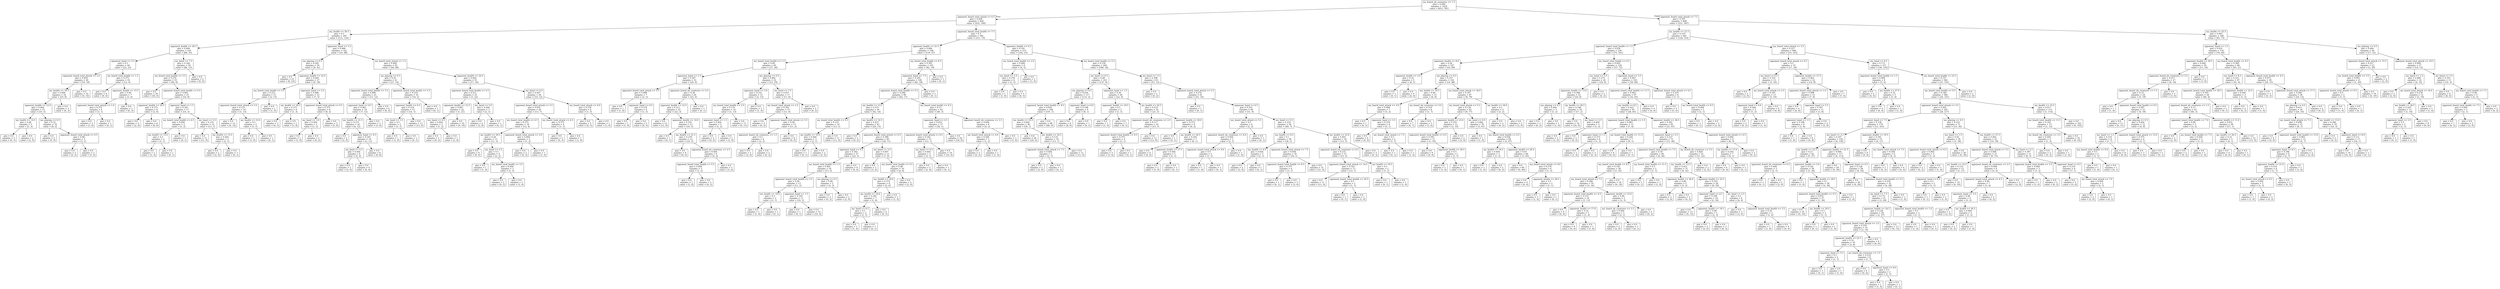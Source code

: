 digraph Tree {
node [shape=box] ;
0 [label="my_board_nb_creatures <= 1.5\ngini = 0.496\nsamples = 1434\nvalue = [653, 781]"] ;
1 [label="opponent_board_total_attack <= 4.5\ngini = 0.428\nsamples = 626\nvalue = [432, 194]"] ;
0 -> 1 [labeldistance=2.5, labelangle=45, headlabel="True"] ;
2 [label="my_health <= 20.5\ngini = 0.5\nsamples = 245\nvalue = [121, 124]"] ;
1 -> 2 ;
3 [label="opponent_health <= 20.5\ngini = 0.449\nsamples = 103\nvalue = [68, 35]"] ;
2 -> 3 ;
4 [label="opponent_hand <= 3.5\ngini = 0.5\nsamples = 44\nvalue = [22, 22]"] ;
3 -> 4 ;
5 [label="opponent_board_total_attack <= 2.5\ngini = 0.459\nsamples = 28\nvalue = [10, 18]"] ;
4 -> 5 ;
6 [label="my_health <= 16.5\ngini = 0.494\nsamples = 18\nvalue = [10, 8]"] ;
5 -> 6 ;
7 [label="opponent_health <= 12.0\ngini = 0.444\nsamples = 15\nvalue = [10, 5]"] ;
6 -> 7 ;
8 [label="my_health <= 14.5\ngini = 0.48\nsamples = 5\nvalue = [2, 3]"] ;
7 -> 8 ;
9 [label="gini = 0.0\nsamples = 3\nvalue = [0, 3]"] ;
8 -> 9 ;
10 [label="gini = 0.0\nsamples = 2\nvalue = [2, 0]"] ;
8 -> 10 ;
11 [label="me_playing <= 0.5\ngini = 0.32\nsamples = 10\nvalue = [8, 2]"] ;
7 -> 11 ;
12 [label="gini = 0.0\nsamples = 5\nvalue = [5, 0]"] ;
11 -> 12 ;
13 [label="opponent_board_total_attack <= 0.5\ngini = 0.48\nsamples = 5\nvalue = [3, 2]"] ;
11 -> 13 ;
14 [label="gini = 0.0\nsamples = 2\nvalue = [0, 2]"] ;
13 -> 14 ;
15 [label="gini = 0.0\nsamples = 3\nvalue = [3, 0]"] ;
13 -> 15 ;
16 [label="gini = 0.0\nsamples = 3\nvalue = [0, 3]"] ;
6 -> 16 ;
17 [label="gini = 0.0\nsamples = 10\nvalue = [0, 10]"] ;
5 -> 17 ;
18 [label="my_board_total_health <= 1.5\ngini = 0.375\nsamples = 16\nvalue = [12, 4]"] ;
4 -> 18 ;
19 [label="gini = 0.0\nsamples = 9\nvalue = [9, 0]"] ;
18 -> 19 ;
20 [label="opponent_health <= 15.5\ngini = 0.49\nsamples = 7\nvalue = [3, 4]"] ;
18 -> 20 ;
21 [label="opponent_board_total_attack <= 1.0\ngini = 0.375\nsamples = 4\nvalue = [3, 1]"] ;
20 -> 21 ;
22 [label="gini = 0.0\nsamples = 3\nvalue = [3, 0]"] ;
21 -> 22 ;
23 [label="gini = 0.0\nsamples = 1\nvalue = [0, 1]"] ;
21 -> 23 ;
24 [label="gini = 0.0\nsamples = 3\nvalue = [0, 3]"] ;
20 -> 24 ;
25 [label="my_hand <= 7.5\ngini = 0.344\nsamples = 59\nvalue = [46, 13]"] ;
3 -> 25 ;
26 [label="my_board_total_health <= 3.5\ngini = 0.274\nsamples = 55\nvalue = [46, 9]"] ;
25 -> 26 ;
27 [label="gini = 0.0\nsamples = 30\nvalue = [30, 0]"] ;
26 -> 27 ;
28 [label="opponent_board_total_health <= 0.5\ngini = 0.461\nsamples = 25\nvalue = [16, 9]"] ;
26 -> 28 ;
29 [label="opponent_health <= 24.5\ngini = 0.375\nsamples = 8\nvalue = [2, 6]"] ;
28 -> 29 ;
30 [label="gini = 0.0\nsamples = 2\nvalue = [2, 0]"] ;
29 -> 30 ;
31 [label="gini = 0.0\nsamples = 6\nvalue = [0, 6]"] ;
29 -> 31 ;
32 [label="opponent_hand <= 1.5\ngini = 0.291\nsamples = 17\nvalue = [14, 3]"] ;
28 -> 32 ;
33 [label="my_board_total_health <= 4.5\ngini = 0.444\nsamples = 3\nvalue = [1, 2]"] ;
32 -> 33 ;
34 [label="my_health <= 15.0\ngini = 0.5\nsamples = 2\nvalue = [1, 1]"] ;
33 -> 34 ;
35 [label="gini = 0.0\nsamples = 1\nvalue = [1, 0]"] ;
34 -> 35 ;
36 [label="gini = 0.0\nsamples = 1\nvalue = [0, 1]"] ;
34 -> 36 ;
37 [label="gini = 0.0\nsamples = 1\nvalue = [0, 1]"] ;
33 -> 37 ;
38 [label="my_hand <= 5.5\ngini = 0.133\nsamples = 14\nvalue = [13, 1]"] ;
32 -> 38 ;
39 [label="gini = 0.0\nsamples = 11\nvalue = [11, 0]"] ;
38 -> 39 ;
40 [label="my_health <= 13.5\ngini = 0.444\nsamples = 3\nvalue = [2, 1]"] ;
38 -> 40 ;
41 [label="gini = 0.0\nsamples = 2\nvalue = [2, 0]"] ;
40 -> 41 ;
42 [label="gini = 0.0\nsamples = 1\nvalue = [0, 1]"] ;
40 -> 42 ;
43 [label="gini = 0.0\nsamples = 4\nvalue = [0, 4]"] ;
25 -> 43 ;
44 [label="opponent_hand <= 3.5\ngini = 0.468\nsamples = 142\nvalue = [53, 89]"] ;
2 -> 44 ;
45 [label="me_playing <= 0.5\ngini = 0.295\nsamples = 50\nvalue = [9, 41]"] ;
44 -> 45 ;
46 [label="gini = 0.0\nsamples = 23\nvalue = [0, 23]"] ;
45 -> 46 ;
47 [label="opponent_health <= 22.0\ngini = 0.444\nsamples = 27\nvalue = [9, 18]"] ;
45 -> 47 ;
48 [label="my_board_total_health <= 5.5\ngini = 0.231\nsamples = 15\nvalue = [2, 13]"] ;
47 -> 48 ;
49 [label="opponent_board_total_attack <= 3.5\ngini = 0.133\nsamples = 14\nvalue = [1, 13]"] ;
48 -> 49 ;
50 [label="gini = 0.0\nsamples = 12\nvalue = [0, 12]"] ;
49 -> 50 ;
51 [label="my_health <= 23.0\ngini = 0.5\nsamples = 2\nvalue = [1, 1]"] ;
49 -> 51 ;
52 [label="gini = 0.0\nsamples = 1\nvalue = [1, 0]"] ;
51 -> 52 ;
53 [label="gini = 0.0\nsamples = 1\nvalue = [0, 1]"] ;
51 -> 53 ;
54 [label="gini = 0.0\nsamples = 1\nvalue = [1, 0]"] ;
48 -> 54 ;
55 [label="opponent_hand <= 2.5\ngini = 0.486\nsamples = 12\nvalue = [7, 5]"] ;
47 -> 55 ;
56 [label="my_health <= 26.5\ngini = 0.375\nsamples = 4\nvalue = [1, 3]"] ;
55 -> 56 ;
57 [label="gini = 0.0\nsamples = 3\nvalue = [0, 3]"] ;
56 -> 57 ;
58 [label="gini = 0.0\nsamples = 1\nvalue = [1, 0]"] ;
56 -> 58 ;
59 [label="opponent_board_total_attack <= 0.5\ngini = 0.375\nsamples = 8\nvalue = [6, 2]"] ;
55 -> 59 ;
60 [label="my_hand <= 3.0\ngini = 0.444\nsamples = 3\nvalue = [1, 2]"] ;
59 -> 60 ;
61 [label="gini = 0.0\nsamples = 1\nvalue = [1, 0]"] ;
60 -> 61 ;
62 [label="gini = 0.0\nsamples = 2\nvalue = [0, 2]"] ;
60 -> 62 ;
63 [label="gini = 0.0\nsamples = 5\nvalue = [5, 0]"] ;
59 -> 63 ;
64 [label="my_board_total_attack <= 1.5\ngini = 0.499\nsamples = 92\nvalue = [44, 48]"] ;
44 -> 64 ;
65 [label="me_playing <= 0.5\ngini = 0.45\nsamples = 41\nvalue = [27, 14]"] ;
64 -> 65 ;
66 [label="opponent_board_total_health <= 3.5\ngini = 0.499\nsamples = 25\nvalue = [13, 12]"] ;
65 -> 66 ;
67 [label="opponent_hand <= 6.5\ngini = 0.465\nsamples = 19\nvalue = [7, 12]"] ;
66 -> 67 ;
68 [label="my_health <= 21.5\ngini = 0.375\nsamples = 16\nvalue = [4, 12]"] ;
67 -> 68 ;
69 [label="gini = 0.0\nsamples = 2\nvalue = [2, 0]"] ;
68 -> 69 ;
70 [label="opponent_hand <= 4.5\ngini = 0.245\nsamples = 14\nvalue = [2, 12]"] ;
68 -> 70 ;
71 [label="my_hand <= 5.5\ngini = 0.444\nsamples = 6\nvalue = [2, 4]"] ;
70 -> 71 ;
72 [label="gini = 0.0\nsamples = 2\nvalue = [2, 0]"] ;
71 -> 72 ;
73 [label="gini = 0.0\nsamples = 4\nvalue = [0, 4]"] ;
71 -> 73 ;
74 [label="gini = 0.0\nsamples = 8\nvalue = [0, 8]"] ;
70 -> 74 ;
75 [label="gini = 0.0\nsamples = 3\nvalue = [3, 0]"] ;
67 -> 75 ;
76 [label="gini = 0.0\nsamples = 6\nvalue = [6, 0]"] ;
66 -> 76 ;
77 [label="opponent_board_total_health <= 5.5\ngini = 0.219\nsamples = 16\nvalue = [14, 2]"] ;
65 -> 77 ;
78 [label="opponent_health <= 6.5\ngini = 0.124\nsamples = 15\nvalue = [14, 1]"] ;
77 -> 78 ;
79 [label="my_hand <= 3.5\ngini = 0.5\nsamples = 2\nvalue = [1, 1]"] ;
78 -> 79 ;
80 [label="gini = 0.0\nsamples = 1\nvalue = [1, 0]"] ;
79 -> 80 ;
81 [label="gini = 0.0\nsamples = 1\nvalue = [0, 1]"] ;
79 -> 81 ;
82 [label="gini = 0.0\nsamples = 13\nvalue = [13, 0]"] ;
78 -> 82 ;
83 [label="gini = 0.0\nsamples = 1\nvalue = [0, 1]"] ;
77 -> 83 ;
84 [label="opponent_health <= 24.5\ngini = 0.444\nsamples = 51\nvalue = [17, 34]"] ;
64 -> 84 ;
85 [label="opponent_board_total_health <= 5.5\ngini = 0.211\nsamples = 25\nvalue = [3, 22]"] ;
84 -> 85 ;
86 [label="opponent_health <= 12.5\ngini = 0.087\nsamples = 22\nvalue = [1, 21]"] ;
85 -> 86 ;
87 [label="my_hand <= 4.5\ngini = 0.444\nsamples = 3\nvalue = [1, 2]"] ;
86 -> 87 ;
88 [label="gini = 0.0\nsamples = 2\nvalue = [0, 2]"] ;
87 -> 88 ;
89 [label="gini = 0.0\nsamples = 1\nvalue = [1, 0]"] ;
87 -> 89 ;
90 [label="gini = 0.0\nsamples = 19\nvalue = [0, 19]"] ;
86 -> 90 ;
91 [label="my_hand <= 5.0\ngini = 0.444\nsamples = 3\nvalue = [2, 1]"] ;
85 -> 91 ;
92 [label="gini = 0.0\nsamples = 2\nvalue = [2, 0]"] ;
91 -> 92 ;
93 [label="gini = 0.0\nsamples = 1\nvalue = [0, 1]"] ;
91 -> 93 ;
94 [label="my_hand <= 6.5\ngini = 0.497\nsamples = 26\nvalue = [14, 12]"] ;
84 -> 94 ;
95 [label="opponent_board_total_attack <= 3.5\ngini = 0.455\nsamples = 20\nvalue = [13, 7]"] ;
94 -> 95 ;
96 [label="my_board_total_health <= 4.5\ngini = 0.375\nsamples = 16\nvalue = [12, 4]"] ;
95 -> 96 ;
97 [label="my_health <= 29.5\ngini = 0.26\nsamples = 13\nvalue = [11, 2]"] ;
96 -> 97 ;
98 [label="gini = 0.0\nsamples = 9\nvalue = [9, 0]"] ;
97 -> 98 ;
99 [label="my_hand <= 3.5\ngini = 0.5\nsamples = 4\nvalue = [2, 2]"] ;
97 -> 99 ;
100 [label="gini = 0.0\nsamples = 1\nvalue = [1, 0]"] ;
99 -> 100 ;
101 [label="my_board_total_health <= 3.5\ngini = 0.444\nsamples = 3\nvalue = [1, 2]"] ;
99 -> 101 ;
102 [label="gini = 0.0\nsamples = 2\nvalue = [0, 2]"] ;
101 -> 102 ;
103 [label="gini = 0.0\nsamples = 1\nvalue = [1, 0]"] ;
101 -> 103 ;
104 [label="opponent_board_total_attack <= 2.0\ngini = 0.444\nsamples = 3\nvalue = [1, 2]"] ;
96 -> 104 ;
105 [label="gini = 0.0\nsamples = 2\nvalue = [0, 2]"] ;
104 -> 105 ;
106 [label="gini = 0.0\nsamples = 1\nvalue = [1, 0]"] ;
104 -> 106 ;
107 [label="my_board_total_attack <= 4.5\ngini = 0.375\nsamples = 4\nvalue = [1, 3]"] ;
95 -> 107 ;
108 [label="gini = 0.0\nsamples = 3\nvalue = [0, 3]"] ;
107 -> 108 ;
109 [label="gini = 0.0\nsamples = 1\nvalue = [1, 0]"] ;
107 -> 109 ;
110 [label="my_board_total_attack <= 6.0\ngini = 0.278\nsamples = 6\nvalue = [1, 5]"] ;
94 -> 110 ;
111 [label="gini = 0.0\nsamples = 5\nvalue = [0, 5]"] ;
110 -> 111 ;
112 [label="gini = 0.0\nsamples = 1\nvalue = [1, 0]"] ;
110 -> 112 ;
113 [label="opponent_board_total_health <= 7.5\ngini = 0.3\nsamples = 381\nvalue = [311, 70]"] ;
1 -> 113 ;
114 [label="opponent_health <= 21.5\ngini = 0.406\nsamples = 166\nvalue = [119, 47]"] ;
113 -> 114 ;
115 [label="my_board_total_health <= 1.5\ngini = 0.49\nsamples = 65\nvalue = [37, 28]"] ;
114 -> 115 ;
116 [label="opponent_hand <= 1.5\ngini = 0.397\nsamples = 33\nvalue = [24, 9]"] ;
115 -> 116 ;
117 [label="opponent_board_total_attack <= 5.5\ngini = 0.408\nsamples = 7\nvalue = [2, 5]"] ;
116 -> 117 ;
118 [label="gini = 0.0\nsamples = 1\nvalue = [1, 0]"] ;
117 -> 118 ;
119 [label="opponent_hand <= 0.5\ngini = 0.278\nsamples = 6\nvalue = [1, 5]"] ;
117 -> 119 ;
120 [label="gini = 0.0\nsamples = 1\nvalue = [1, 0]"] ;
119 -> 120 ;
121 [label="gini = 0.0\nsamples = 5\nvalue = [0, 5]"] ;
119 -> 121 ;
122 [label="opponent_board_nb_creatures <= 4.5\ngini = 0.26\nsamples = 26\nvalue = [22, 4]"] ;
116 -> 122 ;
123 [label="opponent_health <= 12.5\ngini = 0.211\nsamples = 25\nvalue = [22, 3]"] ;
122 -> 123 ;
124 [label="gini = 0.0\nsamples = 12\nvalue = [12, 0]"] ;
123 -> 124 ;
125 [label="opponent_health <= 14.0\ngini = 0.355\nsamples = 13\nvalue = [10, 3]"] ;
123 -> 125 ;
126 [label="gini = 0.0\nsamples = 1\nvalue = [0, 1]"] ;
125 -> 126 ;
127 [label="my_health <= 21.5\ngini = 0.278\nsamples = 12\nvalue = [10, 2]"] ;
125 -> 127 ;
128 [label="gini = 0.0\nsamples = 6\nvalue = [6, 0]"] ;
127 -> 128 ;
129 [label="opponent_board_nb_creatures <= 2.5\ngini = 0.444\nsamples = 6\nvalue = [4, 2]"] ;
127 -> 129 ;
130 [label="opponent_board_total_health <= 5.5\ngini = 0.444\nsamples = 3\nvalue = [1, 2]"] ;
129 -> 130 ;
131 [label="gini = 0.0\nsamples = 1\nvalue = [1, 0]"] ;
130 -> 131 ;
132 [label="gini = 0.0\nsamples = 2\nvalue = [0, 2]"] ;
130 -> 132 ;
133 [label="gini = 0.0\nsamples = 3\nvalue = [3, 0]"] ;
129 -> 133 ;
134 [label="gini = 0.0\nsamples = 1\nvalue = [0, 1]"] ;
122 -> 134 ;
135 [label="me_playing <= 0.5\ngini = 0.482\nsamples = 32\nvalue = [13, 19]"] ;
115 -> 135 ;
136 [label="opponent_hand <= 5.0\ngini = 0.231\nsamples = 15\nvalue = [2, 13]"] ;
135 -> 136 ;
137 [label="my_board_total_health <= 2.5\ngini = 0.133\nsamples = 14\nvalue = [1, 13]"] ;
136 -> 137 ;
138 [label="opponent_hand <= 1.5\ngini = 0.444\nsamples = 3\nvalue = [1, 2]"] ;
137 -> 138 ;
139 [label="gini = 0.0\nsamples = 2\nvalue = [0, 2]"] ;
138 -> 139 ;
140 [label="gini = 0.0\nsamples = 1\nvalue = [1, 0]"] ;
138 -> 140 ;
141 [label="gini = 0.0\nsamples = 11\nvalue = [0, 11]"] ;
137 -> 141 ;
142 [label="gini = 0.0\nsamples = 1\nvalue = [1, 0]"] ;
136 -> 142 ;
143 [label="my_hand <= 7.5\ngini = 0.457\nsamples = 17\nvalue = [11, 6]"] ;
135 -> 143 ;
144 [label="my_board_total_attack <= 2.5\ngini = 0.391\nsamples = 15\nvalue = [11, 4]"] ;
143 -> 144 ;
145 [label="gini = 0.0\nsamples = 2\nvalue = [0, 2]"] ;
144 -> 145 ;
146 [label="opponent_board_total_attack <= 5.5\ngini = 0.26\nsamples = 13\nvalue = [11, 2]"] ;
144 -> 146 ;
147 [label="opponent_board_nb_creatures <= 1.5\ngini = 0.5\nsamples = 4\nvalue = [2, 2]"] ;
146 -> 147 ;
148 [label="gini = 0.0\nsamples = 2\nvalue = [2, 0]"] ;
147 -> 148 ;
149 [label="gini = 0.0\nsamples = 2\nvalue = [0, 2]"] ;
147 -> 149 ;
150 [label="gini = 0.0\nsamples = 9\nvalue = [9, 0]"] ;
146 -> 150 ;
151 [label="gini = 0.0\nsamples = 2\nvalue = [0, 2]"] ;
143 -> 151 ;
152 [label="my_board_total_health <= 8.5\ngini = 0.305\nsamples = 101\nvalue = [82, 19]"] ;
114 -> 152 ;
153 [label="opponent_hand <= 7.5\ngini = 0.295\nsamples = 100\nvalue = [82, 18]"] ;
152 -> 153 ;
154 [label="opponent_board_total_health <= 5.5\ngini = 0.284\nsamples = 99\nvalue = [82, 17]"] ;
153 -> 154 ;
155 [label="my_health <= 13.5\ngini = 0.375\nsamples = 56\nvalue = [42, 14]"] ;
154 -> 155 ;
156 [label="my_board_total_health <= 0.5\ngini = 0.133\nsamples = 14\nvalue = [13, 1]"] ;
155 -> 156 ;
157 [label="my_health <= 10.0\ngini = 0.444\nsamples = 3\nvalue = [2, 1]"] ;
156 -> 157 ;
158 [label="gini = 0.0\nsamples = 1\nvalue = [0, 1]"] ;
157 -> 158 ;
159 [label="gini = 0.0\nsamples = 2\nvalue = [2, 0]"] ;
157 -> 159 ;
160 [label="gini = 0.0\nsamples = 11\nvalue = [11, 0]"] ;
156 -> 160 ;
161 [label="my_health <= 14.5\ngini = 0.427\nsamples = 42\nvalue = [29, 13]"] ;
155 -> 161 ;
162 [label="gini = 0.0\nsamples = 2\nvalue = [0, 2]"] ;
161 -> 162 ;
163 [label="opponent_board_total_attack <= 6.5\ngini = 0.399\nsamples = 40\nvalue = [29, 11]"] ;
161 -> 163 ;
164 [label="opponent_hand <= 4.5\ngini = 0.302\nsamples = 27\nvalue = [22, 5]"] ;
163 -> 164 ;
165 [label="my_board_total_health <= 1.5\ngini = 0.401\nsamples = 18\nvalue = [13, 5]"] ;
164 -> 165 ;
166 [label="opponent_board_total_health <= 3.5\ngini = 0.26\nsamples = 13\nvalue = [11, 2]"] ;
165 -> 166 ;
167 [label="my_health <= 19.0\ngini = 0.5\nsamples = 2\nvalue = [1, 1]"] ;
166 -> 167 ;
168 [label="gini = 0.0\nsamples = 1\nvalue = [1, 0]"] ;
167 -> 168 ;
169 [label="gini = 0.0\nsamples = 1\nvalue = [0, 1]"] ;
167 -> 169 ;
170 [label="opponent_hand <= 1.5\ngini = 0.165\nsamples = 11\nvalue = [10, 1]"] ;
166 -> 170 ;
171 [label="gini = 0.0\nsamples = 1\nvalue = [0, 1]"] ;
170 -> 171 ;
172 [label="gini = 0.0\nsamples = 10\nvalue = [10, 0]"] ;
170 -> 172 ;
173 [label="me_playing <= 0.5\ngini = 0.48\nsamples = 5\nvalue = [2, 3]"] ;
165 -> 173 ;
174 [label="gini = 0.0\nsamples = 3\nvalue = [0, 3]"] ;
173 -> 174 ;
175 [label="gini = 0.0\nsamples = 2\nvalue = [2, 0]"] ;
173 -> 175 ;
176 [label="gini = 0.0\nsamples = 9\nvalue = [9, 0]"] ;
164 -> 176 ;
177 [label="my_hand <= 3.5\ngini = 0.497\nsamples = 13\nvalue = [7, 6]"] ;
163 -> 177 ;
178 [label="gini = 0.0\nsamples = 3\nvalue = [3, 0]"] ;
177 -> 178 ;
179 [label="my_board_total_health <= 5.5\ngini = 0.48\nsamples = 10\nvalue = [4, 6]"] ;
177 -> 179 ;
180 [label="my_health <= 29.0\ngini = 0.375\nsamples = 8\nvalue = [2, 6]"] ;
179 -> 180 ;
181 [label="my_health <= 18.0\ngini = 0.245\nsamples = 7\nvalue = [1, 6]"] ;
180 -> 181 ;
182 [label="my_hand <= 6.5\ngini = 0.5\nsamples = 2\nvalue = [1, 1]"] ;
181 -> 182 ;
183 [label="gini = 0.0\nsamples = 1\nvalue = [1, 0]"] ;
182 -> 183 ;
184 [label="gini = 0.0\nsamples = 1\nvalue = [0, 1]"] ;
182 -> 184 ;
185 [label="gini = 0.0\nsamples = 5\nvalue = [0, 5]"] ;
181 -> 185 ;
186 [label="gini = 0.0\nsamples = 1\nvalue = [1, 0]"] ;
180 -> 186 ;
187 [label="gini = 0.0\nsamples = 2\nvalue = [2, 0]"] ;
179 -> 187 ;
188 [label="my_board_total_health <= 4.5\ngini = 0.13\nsamples = 43\nvalue = [40, 3]"] ;
154 -> 188 ;
189 [label="opponent_hand <= 2.5\ngini = 0.053\nsamples = 37\nvalue = [36, 1]"] ;
188 -> 189 ;
190 [label="opponent_board_total_attack <= 6.5\ngini = 0.142\nsamples = 13\nvalue = [12, 1]"] ;
189 -> 190 ;
191 [label="my_hand <= 4.5\ngini = 0.444\nsamples = 3\nvalue = [2, 1]"] ;
190 -> 191 ;
192 [label="gini = 0.0\nsamples = 2\nvalue = [2, 0]"] ;
191 -> 192 ;
193 [label="gini = 0.0\nsamples = 1\nvalue = [0, 1]"] ;
191 -> 193 ;
194 [label="gini = 0.0\nsamples = 10\nvalue = [10, 0]"] ;
190 -> 194 ;
195 [label="gini = 0.0\nsamples = 24\nvalue = [24, 0]"] ;
189 -> 195 ;
196 [label="opponent_board_nb_creatures <= 2.5\ngini = 0.444\nsamples = 6\nvalue = [4, 2]"] ;
188 -> 196 ;
197 [label="my_board_total_attack <= 4.0\ngini = 0.444\nsamples = 3\nvalue = [1, 2]"] ;
196 -> 197 ;
198 [label="gini = 0.0\nsamples = 2\nvalue = [0, 2]"] ;
197 -> 198 ;
199 [label="gini = 0.0\nsamples = 1\nvalue = [1, 0]"] ;
197 -> 199 ;
200 [label="gini = 0.0\nsamples = 3\nvalue = [3, 0]"] ;
196 -> 200 ;
201 [label="gini = 0.0\nsamples = 1\nvalue = [0, 1]"] ;
153 -> 201 ;
202 [label="gini = 0.0\nsamples = 1\nvalue = [0, 1]"] ;
152 -> 202 ;
203 [label="opponent_health <= 6.5\ngini = 0.191\nsamples = 215\nvalue = [192, 23]"] ;
113 -> 203 ;
204 [label="my_board_total_health <= 2.0\ngini = 0.494\nsamples = 9\nvalue = [4, 5]"] ;
203 -> 204 ;
205 [label="my_hand <= 1.0\ngini = 0.278\nsamples = 6\nvalue = [1, 5]"] ;
204 -> 205 ;
206 [label="gini = 0.0\nsamples = 1\nvalue = [1, 0]"] ;
205 -> 206 ;
207 [label="gini = 0.0\nsamples = 5\nvalue = [0, 5]"] ;
205 -> 207 ;
208 [label="gini = 0.0\nsamples = 3\nvalue = [3, 0]"] ;
204 -> 208 ;
209 [label="my_board_total_health <= 2.5\ngini = 0.159\nsamples = 206\nvalue = [188, 18]"] ;
203 -> 209 ;
210 [label="my_hand <= 6.5\ngini = 0.08\nsamples = 143\nvalue = [137, 6]"] ;
209 -> 210 ;
211 [label="me_playing <= 0.5\ngini = 0.034\nsamples = 117\nvalue = [115, 2]"] ;
210 -> 211 ;
212 [label="opponent_board_total_health <= 9.5\ngini = 0.018\nsamples = 108\nvalue = [107, 1]"] ;
211 -> 212 ;
213 [label="my_health <= 19.5\ngini = 0.049\nsamples = 40\nvalue = [39, 1]"] ;
212 -> 213 ;
214 [label="gini = 0.0\nsamples = 26\nvalue = [26, 0]"] ;
213 -> 214 ;
215 [label="my_health <= 20.5\ngini = 0.133\nsamples = 14\nvalue = [13, 1]"] ;
213 -> 215 ;
216 [label="opponent_board_total_attack <= 7.5\ngini = 0.444\nsamples = 3\nvalue = [2, 1]"] ;
215 -> 216 ;
217 [label="gini = 0.0\nsamples = 2\nvalue = [2, 0]"] ;
216 -> 217 ;
218 [label="gini = 0.0\nsamples = 1\nvalue = [0, 1]"] ;
216 -> 218 ;
219 [label="gini = 0.0\nsamples = 11\nvalue = [11, 0]"] ;
215 -> 219 ;
220 [label="gini = 0.0\nsamples = 68\nvalue = [68, 0]"] ;
212 -> 220 ;
221 [label="opponent_hand <= 6.0\ngini = 0.198\nsamples = 9\nvalue = [8, 1]"] ;
211 -> 221 ;
222 [label="gini = 0.0\nsamples = 8\nvalue = [8, 0]"] ;
221 -> 222 ;
223 [label="gini = 0.0\nsamples = 1\nvalue = [0, 1]"] ;
221 -> 223 ;
224 [label="opponent_hand <= 1.5\ngini = 0.26\nsamples = 26\nvalue = [22, 4]"] ;
210 -> 224 ;
225 [label="opponent_health <= 19.5\ngini = 0.5\nsamples = 2\nvalue = [1, 1]"] ;
224 -> 225 ;
226 [label="gini = 0.0\nsamples = 1\nvalue = [1, 0]"] ;
225 -> 226 ;
227 [label="gini = 0.0\nsamples = 1\nvalue = [0, 1]"] ;
225 -> 227 ;
228 [label="my_health <= 20.5\ngini = 0.219\nsamples = 24\nvalue = [21, 3]"] ;
224 -> 228 ;
229 [label="opponent_board_nb_creatures <= 2.5\ngini = 0.117\nsamples = 16\nvalue = [15, 1]"] ;
228 -> 229 ;
230 [label="opponent_board_total_health <= 9.5\ngini = 0.375\nsamples = 4\nvalue = [3, 1]"] ;
229 -> 230 ;
231 [label="gini = 0.0\nsamples = 3\nvalue = [3, 0]"] ;
230 -> 231 ;
232 [label="gini = 0.0\nsamples = 1\nvalue = [0, 1]"] ;
230 -> 232 ;
233 [label="gini = 0.0\nsamples = 12\nvalue = [12, 0]"] ;
229 -> 233 ;
234 [label="opponent_health <= 20.0\ngini = 0.375\nsamples = 8\nvalue = [6, 2]"] ;
228 -> 234 ;
235 [label="gini = 0.0\nsamples = 1\nvalue = [0, 1]"] ;
234 -> 235 ;
236 [label="my_health <= 24.5\ngini = 0.245\nsamples = 7\nvalue = [6, 1]"] ;
234 -> 236 ;
237 [label="gini = 0.0\nsamples = 4\nvalue = [4, 0]"] ;
236 -> 237 ;
238 [label="opponent_health <= 27.5\ngini = 0.444\nsamples = 3\nvalue = [2, 1]"] ;
236 -> 238 ;
239 [label="gini = 0.0\nsamples = 2\nvalue = [2, 0]"] ;
238 -> 239 ;
240 [label="gini = 0.0\nsamples = 1\nvalue = [0, 1]"] ;
238 -> 240 ;
241 [label="my_hand <= 1.5\ngini = 0.308\nsamples = 63\nvalue = [51, 12]"] ;
209 -> 241 ;
242 [label="gini = 0.0\nsamples = 2\nvalue = [0, 2]"] ;
241 -> 242 ;
243 [label="opponent_board_total_attack <= 5.5\ngini = 0.274\nsamples = 61\nvalue = [51, 10]"] ;
241 -> 243 ;
244 [label="gini = 0.0\nsamples = 1\nvalue = [0, 1]"] ;
243 -> 244 ;
245 [label="opponent_hand <= 0.5\ngini = 0.255\nsamples = 60\nvalue = [51, 9]"] ;
243 -> 245 ;
246 [label="my_board_total_attack <= 5.5\ngini = 0.5\nsamples = 4\nvalue = [2, 2]"] ;
245 -> 246 ;
247 [label="opponent_board_nb_creatures <= 4.0\ngini = 0.444\nsamples = 3\nvalue = [2, 1]"] ;
246 -> 247 ;
248 [label="opponent_board_total_attack <= 8.0\ngini = 0.5\nsamples = 2\nvalue = [1, 1]"] ;
247 -> 248 ;
249 [label="gini = 0.0\nsamples = 1\nvalue = [1, 0]"] ;
248 -> 249 ;
250 [label="gini = 0.0\nsamples = 1\nvalue = [0, 1]"] ;
248 -> 250 ;
251 [label="gini = 0.0\nsamples = 1\nvalue = [1, 0]"] ;
247 -> 251 ;
252 [label="gini = 0.0\nsamples = 1\nvalue = [0, 1]"] ;
246 -> 252 ;
253 [label="my_hand <= 5.5\ngini = 0.219\nsamples = 56\nvalue = [49, 7]"] ;
245 -> 253 ;
254 [label="my_health <= 8.5\ngini = 0.1\nsamples = 38\nvalue = [36, 2]"] ;
253 -> 254 ;
255 [label="my_health <= 6.5\ngini = 0.444\nsamples = 3\nvalue = [2, 1]"] ;
254 -> 255 ;
256 [label="gini = 0.0\nsamples = 2\nvalue = [2, 0]"] ;
255 -> 256 ;
257 [label="gini = 0.0\nsamples = 1\nvalue = [0, 1]"] ;
255 -> 257 ;
258 [label="opponent_board_total_attack <= 7.5\ngini = 0.056\nsamples = 35\nvalue = [34, 1]"] ;
254 -> 258 ;
259 [label="opponent_board_total_health <= 8.5\ngini = 0.375\nsamples = 4\nvalue = [3, 1]"] ;
258 -> 259 ;
260 [label="gini = 0.0\nsamples = 1\nvalue = [0, 1]"] ;
259 -> 260 ;
261 [label="gini = 0.0\nsamples = 3\nvalue = [3, 0]"] ;
259 -> 261 ;
262 [label="gini = 0.0\nsamples = 31\nvalue = [31, 0]"] ;
258 -> 262 ;
263 [label="my_health <= 25.0\ngini = 0.401\nsamples = 18\nvalue = [13, 5]"] ;
253 -> 263 ;
264 [label="opponent_board_nb_creatures <= 6.5\ngini = 0.231\nsamples = 15\nvalue = [13, 2]"] ;
263 -> 264 ;
265 [label="opponent_board_total_attack <= 14.5\ngini = 0.142\nsamples = 13\nvalue = [12, 1]"] ;
264 -> 265 ;
266 [label="gini = 0.0\nsamples = 11\nvalue = [11, 0]"] ;
265 -> 266 ;
267 [label="opponent_board_total_health <= 20.5\ngini = 0.5\nsamples = 2\nvalue = [1, 1]"] ;
265 -> 267 ;
268 [label="gini = 0.0\nsamples = 1\nvalue = [0, 1]"] ;
267 -> 268 ;
269 [label="gini = 0.0\nsamples = 1\nvalue = [1, 0]"] ;
267 -> 269 ;
270 [label="my_health <= 19.5\ngini = 0.5\nsamples = 2\nvalue = [1, 1]"] ;
264 -> 270 ;
271 [label="gini = 0.0\nsamples = 1\nvalue = [0, 1]"] ;
270 -> 271 ;
272 [label="gini = 0.0\nsamples = 1\nvalue = [1, 0]"] ;
270 -> 272 ;
273 [label="gini = 0.0\nsamples = 3\nvalue = [0, 3]"] ;
263 -> 273 ;
274 [label="opponent_board_total_attack <= 7.5\ngini = 0.397\nsamples = 808\nvalue = [221, 587]"] ;
0 -> 274 [labeldistance=2.5, labelangle=-45, headlabel="False"] ;
275 [label="my_health <= 21.5\ngini = 0.319\nsamples = 642\nvalue = [128, 514]"] ;
274 -> 275 ;
276 [label="opponent_board_total_health <= 1.5\ngini = 0.434\nsamples = 236\nvalue = [75, 161]"] ;
275 -> 276 ;
277 [label="opponent_health <= 8.0\ngini = 0.28\nsamples = 107\nvalue = [18, 89]"] ;
276 -> 277 ;
278 [label="opponent_health <= 2.0\ngini = 0.32\nsamples = 5\nvalue = [4, 1]"] ;
277 -> 278 ;
279 [label="gini = 0.0\nsamples = 1\nvalue = [0, 1]"] ;
278 -> 279 ;
280 [label="gini = 0.0\nsamples = 4\nvalue = [4, 0]"] ;
278 -> 280 ;
281 [label="me_playing <= 0.5\ngini = 0.237\nsamples = 102\nvalue = [14, 88]"] ;
277 -> 281 ;
282 [label="my_health <= 14.5\ngini = 0.48\nsamples = 15\nvalue = [6, 9]"] ;
281 -> 282 ;
283 [label="my_board_total_attack <= 3.0\ngini = 0.408\nsamples = 7\nvalue = [5, 2]"] ;
282 -> 283 ;
284 [label="gini = 0.0\nsamples = 1\nvalue = [0, 1]"] ;
283 -> 284 ;
285 [label="opponent_hand <= 3.5\ngini = 0.278\nsamples = 6\nvalue = [5, 1]"] ;
283 -> 285 ;
286 [label="gini = 0.0\nsamples = 4\nvalue = [4, 0]"] ;
285 -> 286 ;
287 [label="my_board_total_attack <= 7.5\ngini = 0.5\nsamples = 2\nvalue = [1, 1]"] ;
285 -> 287 ;
288 [label="gini = 0.0\nsamples = 1\nvalue = [0, 1]"] ;
287 -> 288 ;
289 [label="gini = 0.0\nsamples = 1\nvalue = [1, 0]"] ;
287 -> 289 ;
290 [label="my_board_nb_creatures <= 5.0\ngini = 0.219\nsamples = 8\nvalue = [1, 7]"] ;
282 -> 290 ;
291 [label="gini = 0.0\nsamples = 7\nvalue = [0, 7]"] ;
290 -> 291 ;
292 [label="gini = 0.0\nsamples = 1\nvalue = [1, 0]"] ;
290 -> 292 ;
293 [label="my_board_total_attack <= 18.0\ngini = 0.167\nsamples = 87\nvalue = [8, 79]"] ;
281 -> 293 ;
294 [label="my_board_total_attack <= 5.5\ngini = 0.134\nsamples = 83\nvalue = [6, 77]"] ;
293 -> 294 ;
295 [label="opponent_health <= 23.0\ngini = 0.355\nsamples = 13\nvalue = [3, 10]"] ;
294 -> 295 ;
296 [label="opponent_board_total_health <= 0.5\ngini = 0.165\nsamples = 11\nvalue = [1, 10]"] ;
295 -> 296 ;
297 [label="gini = 0.0\nsamples = 9\nvalue = [0, 9]"] ;
296 -> 297 ;
298 [label="opponent_health <= 20.5\ngini = 0.5\nsamples = 2\nvalue = [1, 1]"] ;
296 -> 298 ;
299 [label="gini = 0.0\nsamples = 1\nvalue = [1, 0]"] ;
298 -> 299 ;
300 [label="gini = 0.0\nsamples = 1\nvalue = [0, 1]"] ;
298 -> 300 ;
301 [label="gini = 0.0\nsamples = 2\nvalue = [2, 0]"] ;
295 -> 301 ;
302 [label="my_hand <= 0.5\ngini = 0.082\nsamples = 70\nvalue = [3, 67]"] ;
294 -> 302 ;
303 [label="gini = 0.0\nsamples = 1\nvalue = [1, 0]"] ;
302 -> 303 ;
304 [label="my_board_total_health <= 4.5\ngini = 0.056\nsamples = 69\nvalue = [2, 67]"] ;
302 -> 304 ;
305 [label="my_health <= 16.5\ngini = 0.444\nsamples = 3\nvalue = [1, 2]"] ;
304 -> 305 ;
306 [label="gini = 0.0\nsamples = 1\nvalue = [1, 0]"] ;
305 -> 306 ;
307 [label="gini = 0.0\nsamples = 2\nvalue = [0, 2]"] ;
305 -> 307 ;
308 [label="opponent_health <= 26.5\ngini = 0.03\nsamples = 66\nvalue = [1, 65]"] ;
304 -> 308 ;
309 [label="gini = 0.0\nsamples = 60\nvalue = [0, 60]"] ;
308 -> 309 ;
310 [label="my_board_total_attack <= 9.0\ngini = 0.278\nsamples = 6\nvalue = [1, 5]"] ;
308 -> 310 ;
311 [label="gini = 0.0\nsamples = 4\nvalue = [0, 4]"] ;
310 -> 311 ;
312 [label="opponent_health <= 28.5\ngini = 0.5\nsamples = 2\nvalue = [1, 1]"] ;
310 -> 312 ;
313 [label="gini = 0.0\nsamples = 1\nvalue = [1, 0]"] ;
312 -> 313 ;
314 [label="gini = 0.0\nsamples = 1\nvalue = [0, 1]"] ;
312 -> 314 ;
315 [label="my_health <= 18.0\ngini = 0.5\nsamples = 4\nvalue = [2, 2]"] ;
293 -> 315 ;
316 [label="gini = 0.0\nsamples = 2\nvalue = [0, 2]"] ;
315 -> 316 ;
317 [label="gini = 0.0\nsamples = 2\nvalue = [2, 0]"] ;
315 -> 317 ;
318 [label="my_board_total_health <= 4.5\ngini = 0.493\nsamples = 129\nvalue = [57, 72]"] ;
276 -> 318 ;
319 [label="my_hand <= 5.5\ngini = 0.375\nsamples = 24\nvalue = [18, 6]"] ;
318 -> 319 ;
320 [label="opponent_health <= 13.0\ngini = 0.298\nsamples = 22\nvalue = [18, 4]"] ;
319 -> 320 ;
321 [label="me_playing <= 0.5\ngini = 0.444\nsamples = 3\nvalue = [1, 2]"] ;
320 -> 321 ;
322 [label="gini = 0.0\nsamples = 2\nvalue = [0, 2]"] ;
321 -> 322 ;
323 [label="gini = 0.0\nsamples = 1\nvalue = [1, 0]"] ;
321 -> 323 ;
324 [label="my_health <= 20.5\ngini = 0.188\nsamples = 19\nvalue = [17, 2]"] ;
320 -> 324 ;
325 [label="gini = 0.0\nsamples = 16\nvalue = [16, 0]"] ;
324 -> 325 ;
326 [label="my_hand <= 2.5\ngini = 0.444\nsamples = 3\nvalue = [1, 2]"] ;
324 -> 326 ;
327 [label="gini = 0.0\nsamples = 1\nvalue = [1, 0]"] ;
326 -> 327 ;
328 [label="gini = 0.0\nsamples = 2\nvalue = [0, 2]"] ;
326 -> 328 ;
329 [label="gini = 0.0\nsamples = 2\nvalue = [0, 2]"] ;
319 -> 329 ;
330 [label="opponent_hand <= 5.5\ngini = 0.467\nsamples = 105\nvalue = [39, 66]"] ;
318 -> 330 ;
331 [label="opponent_board_total_health <= 11.5\ngini = 0.442\nsamples = 97\nvalue = [32, 65]"] ;
330 -> 331 ;
332 [label="my_health <= 8.5\ngini = 0.421\nsamples = 93\nvalue = [28, 65]"] ;
331 -> 332 ;
333 [label="opponent_board_total_health <= 3.5\ngini = 0.463\nsamples = 11\nvalue = [7, 4]"] ;
332 -> 333 ;
334 [label="opponent_hand <= 1.5\ngini = 0.375\nsamples = 4\nvalue = [1, 3]"] ;
333 -> 334 ;
335 [label="gini = 0.0\nsamples = 1\nvalue = [1, 0]"] ;
334 -> 335 ;
336 [label="gini = 0.0\nsamples = 3\nvalue = [0, 3]"] ;
334 -> 336 ;
337 [label="my_board_total_health <= 11.0\ngini = 0.245\nsamples = 7\nvalue = [6, 1]"] ;
333 -> 337 ;
338 [label="gini = 0.0\nsamples = 6\nvalue = [6, 0]"] ;
337 -> 338 ;
339 [label="gini = 0.0\nsamples = 1\nvalue = [0, 1]"] ;
337 -> 339 ;
340 [label="opponent_health <= 28.5\ngini = 0.381\nsamples = 82\nvalue = [21, 61]"] ;
332 -> 340 ;
341 [label="opponent_hand <= 2.5\ngini = 0.327\nsamples = 73\nvalue = [15, 58]"] ;
340 -> 341 ;
342 [label="opponent_board_total_health <= 7.5\ngini = 0.18\nsamples = 40\nvalue = [4, 36]"] ;
341 -> 342 ;
343 [label="my_board_total_health <= 8.5\ngini = 0.145\nsamples = 38\nvalue = [3, 35]"] ;
342 -> 343 ;
344 [label="my_board_total_attack <= 7.5\ngini = 0.266\nsamples = 19\nvalue = [3, 16]"] ;
343 -> 344 ;
345 [label="opponent_board_total_health <= 4.5\ngini = 0.133\nsamples = 14\nvalue = [1, 13]"] ;
344 -> 345 ;
346 [label="gini = 0.0\nsamples = 9\nvalue = [0, 9]"] ;
345 -> 346 ;
347 [label="opponent_health <= 17.0\ngini = 0.32\nsamples = 5\nvalue = [1, 4]"] ;
345 -> 347 ;
348 [label="gini = 0.0\nsamples = 4\nvalue = [0, 4]"] ;
347 -> 348 ;
349 [label="gini = 0.0\nsamples = 1\nvalue = [1, 0]"] ;
347 -> 349 ;
350 [label="opponent_health <= 23.0\ngini = 0.48\nsamples = 5\nvalue = [2, 3]"] ;
344 -> 350 ;
351 [label="my_board_nb_creatures <= 3.5\ngini = 0.444\nsamples = 3\nvalue = [2, 1]"] ;
350 -> 351 ;
352 [label="gini = 0.0\nsamples = 2\nvalue = [2, 0]"] ;
351 -> 352 ;
353 [label="gini = 0.0\nsamples = 1\nvalue = [0, 1]"] ;
351 -> 353 ;
354 [label="gini = 0.0\nsamples = 2\nvalue = [0, 2]"] ;
350 -> 354 ;
355 [label="gini = 0.0\nsamples = 19\nvalue = [0, 19]"] ;
343 -> 355 ;
356 [label="my_board_total_health <= 11.5\ngini = 0.5\nsamples = 2\nvalue = [1, 1]"] ;
342 -> 356 ;
357 [label="gini = 0.0\nsamples = 1\nvalue = [0, 1]"] ;
356 -> 357 ;
358 [label="gini = 0.0\nsamples = 1\nvalue = [1, 0]"] ;
356 -> 358 ;
359 [label="my_board_nb_creatures <= 5.5\ngini = 0.444\nsamples = 33\nvalue = [11, 22]"] ;
341 -> 359 ;
360 [label="my_health <= 12.5\ngini = 0.412\nsamples = 31\nvalue = [9, 22]"] ;
359 -> 360 ;
361 [label="opponent_health <= 26.0\ngini = 0.48\nsamples = 5\nvalue = [3, 2]"] ;
360 -> 361 ;
362 [label="gini = 0.0\nsamples = 3\nvalue = [3, 0]"] ;
361 -> 362 ;
363 [label="gini = 0.0\nsamples = 2\nvalue = [0, 2]"] ;
361 -> 363 ;
364 [label="opponent_health <= 22.5\ngini = 0.355\nsamples = 26\nvalue = [6, 20]"] ;
360 -> 364 ;
365 [label="opponent_hand <= 4.5\ngini = 0.198\nsamples = 18\nvalue = [2, 16]"] ;
364 -> 365 ;
366 [label="gini = 0.0\nsamples = 13\nvalue = [0, 13]"] ;
365 -> 366 ;
367 [label="opponent_health <= 19.5\ngini = 0.48\nsamples = 5\nvalue = [2, 3]"] ;
365 -> 367 ;
368 [label="gini = 0.0\nsamples = 2\nvalue = [2, 0]"] ;
367 -> 368 ;
369 [label="gini = 0.0\nsamples = 3\nvalue = [0, 3]"] ;
367 -> 369 ;
370 [label="my_hand <= 3.5\ngini = 0.5\nsamples = 8\nvalue = [4, 4]"] ;
364 -> 370 ;
371 [label="gini = 0.0\nsamples = 3\nvalue = [3, 0]"] ;
370 -> 371 ;
372 [label="opponent_board_total_health <= 3.5\ngini = 0.32\nsamples = 5\nvalue = [1, 4]"] ;
370 -> 372 ;
373 [label="gini = 0.0\nsamples = 1\nvalue = [1, 0]"] ;
372 -> 373 ;
374 [label="gini = 0.0\nsamples = 4\nvalue = [0, 4]"] ;
372 -> 374 ;
375 [label="gini = 0.0\nsamples = 2\nvalue = [2, 0]"] ;
359 -> 375 ;
376 [label="opponent_board_total_attack <= 4.5\ngini = 0.444\nsamples = 9\nvalue = [6, 3]"] ;
340 -> 376 ;
377 [label="my_health <= 17.0\ngini = 0.245\nsamples = 7\nvalue = [6, 1]"] ;
376 -> 377 ;
378 [label="gini = 0.0\nsamples = 6\nvalue = [6, 0]"] ;
377 -> 378 ;
379 [label="gini = 0.0\nsamples = 1\nvalue = [0, 1]"] ;
377 -> 379 ;
380 [label="gini = 0.0\nsamples = 2\nvalue = [0, 2]"] ;
376 -> 380 ;
381 [label="gini = 0.0\nsamples = 4\nvalue = [4, 0]"] ;
331 -> 381 ;
382 [label="opponent_board_total_attack <= 4.5\ngini = 0.219\nsamples = 8\nvalue = [7, 1]"] ;
330 -> 382 ;
383 [label="gini = 0.0\nsamples = 5\nvalue = [5, 0]"] ;
382 -> 383 ;
384 [label="my_board_total_health <= 8.5\ngini = 0.444\nsamples = 3\nvalue = [2, 1]"] ;
382 -> 384 ;
385 [label="gini = 0.0\nsamples = 1\nvalue = [0, 1]"] ;
384 -> 385 ;
386 [label="gini = 0.0\nsamples = 2\nvalue = [2, 0]"] ;
384 -> 386 ;
387 [label="my_board_total_attack <= 3.5\ngini = 0.227\nsamples = 406\nvalue = [53, 353]"] ;
275 -> 387 ;
388 [label="opponent_board_total_attack <= 0.5\ngini = 0.5\nsamples = 35\nvalue = [17, 18]"] ;
387 -> 388 ;
389 [label="my_hand <= 0.5\ngini = 0.355\nsamples = 13\nvalue = [3, 10]"] ;
388 -> 389 ;
390 [label="gini = 0.0\nsamples = 2\nvalue = [2, 0]"] ;
389 -> 390 ;
391 [label="my_board_total_attack <= 2.5\ngini = 0.165\nsamples = 11\nvalue = [1, 10]"] ;
389 -> 391 ;
392 [label="opponent_hand <= 6.0\ngini = 0.444\nsamples = 3\nvalue = [1, 2]"] ;
391 -> 392 ;
393 [label="gini = 0.0\nsamples = 2\nvalue = [0, 2]"] ;
392 -> 393 ;
394 [label="gini = 0.0\nsamples = 1\nvalue = [1, 0]"] ;
392 -> 394 ;
395 [label="gini = 0.0\nsamples = 8\nvalue = [0, 8]"] ;
391 -> 395 ;
396 [label="opponent_health <= 27.5\ngini = 0.463\nsamples = 22\nvalue = [14, 8]"] ;
388 -> 396 ;
397 [label="opponent_board_total_attack <= 2.5\ngini = 0.498\nsamples = 15\nvalue = [7, 8]"] ;
396 -> 397 ;
398 [label="gini = 0.0\nsamples = 4\nvalue = [4, 0]"] ;
397 -> 398 ;
399 [label="opponent_hand <= 5.5\ngini = 0.397\nsamples = 11\nvalue = [3, 8]"] ;
397 -> 399 ;
400 [label="opponent_hand <= 1.5\ngini = 0.198\nsamples = 9\nvalue = [1, 8]"] ;
399 -> 400 ;
401 [label="gini = 0.0\nsamples = 1\nvalue = [1, 0]"] ;
400 -> 401 ;
402 [label="gini = 0.0\nsamples = 8\nvalue = [0, 8]"] ;
400 -> 402 ;
403 [label="gini = 0.0\nsamples = 2\nvalue = [2, 0]"] ;
399 -> 403 ;
404 [label="gini = 0.0\nsamples = 7\nvalue = [7, 0]"] ;
396 -> 404 ;
405 [label="my_hand <= 0.5\ngini = 0.175\nsamples = 371\nvalue = [36, 335]"] ;
387 -> 405 ;
406 [label="opponent_board_total_health <= 1.5\ngini = 0.494\nsamples = 9\nvalue = [5, 4]"] ;
405 -> 406 ;
407 [label="gini = 0.0\nsamples = 4\nvalue = [4, 0]"] ;
406 -> 407 ;
408 [label="my_health <= 27.0\ngini = 0.32\nsamples = 5\nvalue = [1, 4]"] ;
406 -> 408 ;
409 [label="gini = 0.0\nsamples = 4\nvalue = [0, 4]"] ;
408 -> 409 ;
410 [label="gini = 0.0\nsamples = 1\nvalue = [1, 0]"] ;
408 -> 410 ;
411 [label="my_board_total_health <= 23.5\ngini = 0.157\nsamples = 362\nvalue = [31, 331]"] ;
405 -> 411 ;
412 [label="my_board_total_health <= 9.5\ngini = 0.148\nsamples = 360\nvalue = [29, 331]"] ;
411 -> 412 ;
413 [label="opponent_board_total_attack <= 3.5\ngini = 0.202\nsamples = 245\nvalue = [28, 217]"] ;
412 -> 413 ;
414 [label="opponent_hand <= 7.5\ngini = 0.138\nsamples = 174\nvalue = [13, 161]"] ;
413 -> 414 ;
415 [label="my_hand <= 2.5\ngini = 0.107\nsamples = 159\nvalue = [9, 150]"] ;
414 -> 415 ;
416 [label="my_health <= 22.5\ngini = 0.21\nsamples = 42\nvalue = [5, 37]"] ;
415 -> 416 ;
417 [label="opponent_board_nb_creatures <= 0.5\ngini = 0.444\nsamples = 3\nvalue = [2, 1]"] ;
416 -> 417 ;
418 [label="gini = 0.0\nsamples = 1\nvalue = [0, 1]"] ;
417 -> 418 ;
419 [label="gini = 0.0\nsamples = 2\nvalue = [2, 0]"] ;
417 -> 419 ;
420 [label="opponent_health <= 5.0\ngini = 0.142\nsamples = 39\nvalue = [3, 36]"] ;
416 -> 420 ;
421 [label="gini = 0.0\nsamples = 1\nvalue = [1, 0]"] ;
420 -> 421 ;
422 [label="opponent_health <= 28.5\ngini = 0.1\nsamples = 38\nvalue = [2, 36]"] ;
420 -> 422 ;
423 [label="opponent_board_total_health <= 4.5\ngini = 0.053\nsamples = 37\nvalue = [1, 36]"] ;
422 -> 423 ;
424 [label="gini = 0.0\nsamples = 35\nvalue = [0, 35]"] ;
423 -> 424 ;
425 [label="my_health <= 29.5\ngini = 0.5\nsamples = 2\nvalue = [1, 1]"] ;
423 -> 425 ;
426 [label="gini = 0.0\nsamples = 1\nvalue = [0, 1]"] ;
425 -> 426 ;
427 [label="gini = 0.0\nsamples = 1\nvalue = [1, 0]"] ;
425 -> 427 ;
428 [label="gini = 0.0\nsamples = 1\nvalue = [1, 0]"] ;
422 -> 428 ;
429 [label="opponent_health <= 21.5\ngini = 0.066\nsamples = 117\nvalue = [4, 113]"] ;
415 -> 429 ;
430 [label="gini = 0.0\nsamples = 59\nvalue = [0, 59]"] ;
429 -> 430 ;
431 [label="opponent_hand <= 4.5\ngini = 0.128\nsamples = 58\nvalue = [4, 54]"] ;
429 -> 431 ;
432 [label="gini = 0.0\nsamples = 26\nvalue = [0, 26]"] ;
431 -> 432 ;
433 [label="opponent_board_total_health <= 5.5\ngini = 0.219\nsamples = 32\nvalue = [4, 28]"] ;
431 -> 433 ;
434 [label="my_hand <= 7.5\ngini = 0.175\nsamples = 31\nvalue = [3, 28]"] ;
433 -> 434 ;
435 [label="opponent_health <= 24.5\ngini = 0.128\nsamples = 29\nvalue = [2, 27]"] ;
434 -> 435 ;
436 [label="opponent_board_total_attack <= 1.0\ngini = 0.219\nsamples = 16\nvalue = [2, 14]"] ;
435 -> 436 ;
437 [label="opponent_health <= 22.5\ngini = 0.32\nsamples = 10\nvalue = [2, 8]"] ;
436 -> 437 ;
438 [label="opponent_hand <= 5.5\ngini = 0.5\nsamples = 2\nvalue = [1, 1]"] ;
437 -> 438 ;
439 [label="gini = 0.0\nsamples = 1\nvalue = [0, 1]"] ;
438 -> 439 ;
440 [label="gini = 0.0\nsamples = 1\nvalue = [1, 0]"] ;
438 -> 440 ;
441 [label="my_board_nb_creatures <= 3.5\ngini = 0.219\nsamples = 8\nvalue = [1, 7]"] ;
437 -> 441 ;
442 [label="gini = 0.0\nsamples = 6\nvalue = [0, 6]"] ;
441 -> 442 ;
443 [label="opponent_hand <= 6.0\ngini = 0.5\nsamples = 2\nvalue = [1, 1]"] ;
441 -> 443 ;
444 [label="gini = 0.0\nsamples = 1\nvalue = [1, 0]"] ;
443 -> 444 ;
445 [label="gini = 0.0\nsamples = 1\nvalue = [0, 1]"] ;
443 -> 445 ;
446 [label="gini = 0.0\nsamples = 6\nvalue = [0, 6]"] ;
436 -> 446 ;
447 [label="gini = 0.0\nsamples = 13\nvalue = [0, 13]"] ;
435 -> 447 ;
448 [label="opponent_board_total_health <= 1.0\ngini = 0.5\nsamples = 2\nvalue = [1, 1]"] ;
434 -> 448 ;
449 [label="gini = 0.0\nsamples = 1\nvalue = [1, 0]"] ;
448 -> 449 ;
450 [label="gini = 0.0\nsamples = 1\nvalue = [0, 1]"] ;
448 -> 450 ;
451 [label="gini = 0.0\nsamples = 1\nvalue = [1, 0]"] ;
433 -> 451 ;
452 [label="opponent_health <= 19.5\ngini = 0.391\nsamples = 15\nvalue = [4, 11]"] ;
414 -> 452 ;
453 [label="gini = 0.0\nsamples = 9\nvalue = [0, 9]"] ;
452 -> 453 ;
454 [label="my_board_total_attack <= 7.5\ngini = 0.444\nsamples = 6\nvalue = [4, 2]"] ;
452 -> 454 ;
455 [label="gini = 0.0\nsamples = 2\nvalue = [0, 2]"] ;
454 -> 455 ;
456 [label="gini = 0.0\nsamples = 4\nvalue = [4, 0]"] ;
454 -> 456 ;
457 [label="me_playing <= 0.5\ngini = 0.333\nsamples = 71\nvalue = [15, 56]"] ;
413 -> 457 ;
458 [label="my_hand <= 1.5\ngini = 0.05\nsamples = 39\nvalue = [1, 38]"] ;
457 -> 458 ;
459 [label="opponent_board_total_attack <= 6.5\ngini = 0.444\nsamples = 3\nvalue = [1, 2]"] ;
458 -> 459 ;
460 [label="gini = 0.0\nsamples = 2\nvalue = [0, 2]"] ;
459 -> 460 ;
461 [label="gini = 0.0\nsamples = 1\nvalue = [1, 0]"] ;
459 -> 461 ;
462 [label="gini = 0.0\nsamples = 36\nvalue = [0, 36]"] ;
458 -> 462 ;
463 [label="my_health <= 27.5\ngini = 0.492\nsamples = 32\nvalue = [14, 18]"] ;
457 -> 463 ;
464 [label="opponent_board_total_attack <= 5.5\ngini = 0.408\nsamples = 21\nvalue = [6, 15]"] ;
463 -> 464 ;
465 [label="my_health <= 22.5\ngini = 0.153\nsamples = 12\nvalue = [1, 11]"] ;
464 -> 465 ;
466 [label="opponent_hand <= 6.5\ngini = 0.5\nsamples = 2\nvalue = [1, 1]"] ;
465 -> 466 ;
467 [label="gini = 0.0\nsamples = 1\nvalue = [0, 1]"] ;
466 -> 467 ;
468 [label="gini = 0.0\nsamples = 1\nvalue = [1, 0]"] ;
466 -> 468 ;
469 [label="gini = 0.0\nsamples = 10\nvalue = [0, 10]"] ;
465 -> 469 ;
470 [label="opponent_board_nb_creatures <= 2.5\ngini = 0.494\nsamples = 9\nvalue = [5, 4]"] ;
464 -> 470 ;
471 [label="opponent_board_total_attack <= 6.5\ngini = 0.49\nsamples = 7\nvalue = [3, 4]"] ;
470 -> 471 ;
472 [label="opponent_hand <= 3.5\ngini = 0.48\nsamples = 5\nvalue = [3, 2]"] ;
471 -> 472 ;
473 [label="gini = 0.0\nsamples = 2\nvalue = [2, 0]"] ;
472 -> 473 ;
474 [label="my_health <= 26.5\ngini = 0.444\nsamples = 3\nvalue = [1, 2]"] ;
472 -> 474 ;
475 [label="gini = 0.0\nsamples = 2\nvalue = [0, 2]"] ;
474 -> 475 ;
476 [label="gini = 0.0\nsamples = 1\nvalue = [1, 0]"] ;
474 -> 476 ;
477 [label="gini = 0.0\nsamples = 2\nvalue = [0, 2]"] ;
471 -> 477 ;
478 [label="gini = 0.0\nsamples = 2\nvalue = [2, 0]"] ;
470 -> 478 ;
479 [label="my_hand <= 2.5\ngini = 0.397\nsamples = 11\nvalue = [8, 3]"] ;
463 -> 479 ;
480 [label="opponent_board_total_health <= 3.5\ngini = 0.444\nsamples = 3\nvalue = [1, 2]"] ;
479 -> 480 ;
481 [label="gini = 0.0\nsamples = 1\nvalue = [1, 0]"] ;
480 -> 481 ;
482 [label="gini = 0.0\nsamples = 2\nvalue = [0, 2]"] ;
480 -> 482 ;
483 [label="opponent_hand <= 6.5\ngini = 0.219\nsamples = 8\nvalue = [7, 1]"] ;
479 -> 483 ;
484 [label="gini = 0.0\nsamples = 5\nvalue = [5, 0]"] ;
483 -> 484 ;
485 [label="my_board_total_attack <= 7.0\ngini = 0.444\nsamples = 3\nvalue = [2, 1]"] ;
483 -> 485 ;
486 [label="gini = 0.0\nsamples = 2\nvalue = [2, 0]"] ;
485 -> 486 ;
487 [label="gini = 0.0\nsamples = 1\nvalue = [0, 1]"] ;
485 -> 487 ;
488 [label="my_health <= 23.5\ngini = 0.017\nsamples = 115\nvalue = [1, 114]"] ;
412 -> 488 ;
489 [label="my_board_total_health <= 11.5\ngini = 0.142\nsamples = 13\nvalue = [1, 12]"] ;
488 -> 489 ;
490 [label="my_board_nb_creatures <= 3.5\ngini = 0.444\nsamples = 3\nvalue = [1, 2]"] ;
489 -> 490 ;
491 [label="gini = 0.0\nsamples = 2\nvalue = [0, 2]"] ;
490 -> 491 ;
492 [label="gini = 0.0\nsamples = 1\nvalue = [1, 0]"] ;
490 -> 492 ;
493 [label="gini = 0.0\nsamples = 10\nvalue = [0, 10]"] ;
489 -> 493 ;
494 [label="gini = 0.0\nsamples = 102\nvalue = [0, 102]"] ;
488 -> 494 ;
495 [label="gini = 0.0\nsamples = 2\nvalue = [2, 0]"] ;
411 -> 495 ;
496 [label="my_health <= 25.5\ngini = 0.493\nsamples = 166\nvalue = [93, 73]"] ;
274 -> 496 ;
497 [label="opponent_hand <= 1.5\ngini = 0.452\nsamples = 116\nvalue = [76, 40]"] ;
496 -> 497 ;
498 [label="opponent_health <= 29.5\ngini = 0.464\nsamples = 30\nvalue = [11, 19]"] ;
497 -> 498 ;
499 [label="opponent_board_nb_creatures <= 5.5\ngini = 0.417\nsamples = 27\nvalue = [8, 19]"] ;
498 -> 499 ;
500 [label="opponent_board_nb_creatures <= 1.5\ngini = 0.33\nsamples = 24\nvalue = [5, 19]"] ;
499 -> 500 ;
501 [label="gini = 0.0\nsamples = 1\nvalue = [1, 0]"] ;
500 -> 501 ;
502 [label="opponent_board_total_health <= 9.5\ngini = 0.287\nsamples = 23\nvalue = [4, 19]"] ;
500 -> 502 ;
503 [label="gini = 0.0\nsamples = 11\nvalue = [0, 11]"] ;
502 -> 503 ;
504 [label="me_playing <= 0.5\ngini = 0.444\nsamples = 12\nvalue = [4, 8]"] ;
502 -> 504 ;
505 [label="my_hand <= 1.5\ngini = 0.219\nsamples = 8\nvalue = [1, 7]"] ;
504 -> 505 ;
506 [label="my_board_total_health <= 9.0\ngini = 0.5\nsamples = 2\nvalue = [1, 1]"] ;
505 -> 506 ;
507 [label="gini = 0.0\nsamples = 1\nvalue = [1, 0]"] ;
506 -> 507 ;
508 [label="gini = 0.0\nsamples = 1\nvalue = [0, 1]"] ;
506 -> 508 ;
509 [label="gini = 0.0\nsamples = 6\nvalue = [0, 6]"] ;
505 -> 509 ;
510 [label="opponent_board_total_attack <= 15.0\ngini = 0.375\nsamples = 4\nvalue = [3, 1]"] ;
504 -> 510 ;
511 [label="gini = 0.0\nsamples = 3\nvalue = [3, 0]"] ;
510 -> 511 ;
512 [label="gini = 0.0\nsamples = 1\nvalue = [0, 1]"] ;
510 -> 512 ;
513 [label="gini = 0.0\nsamples = 3\nvalue = [3, 0]"] ;
499 -> 513 ;
514 [label="gini = 0.0\nsamples = 3\nvalue = [3, 0]"] ;
498 -> 514 ;
515 [label="my_board_total_health <= 8.5\ngini = 0.369\nsamples = 86\nvalue = [65, 21]"] ;
497 -> 515 ;
516 [label="my_hand <= 8.5\ngini = 0.223\nsamples = 47\nvalue = [41, 6]"] ;
515 -> 516 ;
517 [label="opponent_board_total_health <= 20.5\ngini = 0.165\nsamples = 44\nvalue = [40, 4]"] ;
516 -> 517 ;
518 [label="opponent_board_nb_creatures <= 1.5\ngini = 0.13\nsamples = 43\nvalue = [40, 3]"] ;
517 -> 518 ;
519 [label="opponent_board_total_health <= 7.0\ngini = 0.48\nsamples = 5\nvalue = [3, 2]"] ;
518 -> 519 ;
520 [label="gini = 0.0\nsamples = 2\nvalue = [2, 0]"] ;
519 -> 520 ;
521 [label="my_board_total_health <= 7.5\ngini = 0.444\nsamples = 3\nvalue = [1, 2]"] ;
519 -> 521 ;
522 [label="gini = 0.0\nsamples = 2\nvalue = [0, 2]"] ;
521 -> 522 ;
523 [label="gini = 0.0\nsamples = 1\nvalue = [1, 0]"] ;
521 -> 523 ;
524 [label="opponent_health <= 11.0\ngini = 0.051\nsamples = 38\nvalue = [37, 1]"] ;
518 -> 524 ;
525 [label="my_health <= 20.5\ngini = 0.32\nsamples = 5\nvalue = [4, 1]"] ;
524 -> 525 ;
526 [label="gini = 0.0\nsamples = 4\nvalue = [4, 0]"] ;
525 -> 526 ;
527 [label="gini = 0.0\nsamples = 1\nvalue = [0, 1]"] ;
525 -> 527 ;
528 [label="gini = 0.0\nsamples = 33\nvalue = [33, 0]"] ;
524 -> 528 ;
529 [label="gini = 0.0\nsamples = 1\nvalue = [0, 1]"] ;
517 -> 529 ;
530 [label="opponent_health <= 22.5\ngini = 0.444\nsamples = 3\nvalue = [1, 2]"] ;
516 -> 530 ;
531 [label="gini = 0.0\nsamples = 2\nvalue = [0, 2]"] ;
530 -> 531 ;
532 [label="gini = 0.0\nsamples = 1\nvalue = [1, 0]"] ;
530 -> 532 ;
533 [label="opponent_board_total_health <= 4.5\ngini = 0.473\nsamples = 39\nvalue = [24, 15]"] ;
515 -> 533 ;
534 [label="gini = 0.0\nsamples = 3\nvalue = [0, 3]"] ;
533 -> 534 ;
535 [label="opponent_board_total_attack <= 17.5\ngini = 0.444\nsamples = 36\nvalue = [24, 12]"] ;
533 -> 535 ;
536 [label="me_playing <= 0.5\ngini = 0.415\nsamples = 34\nvalue = [24, 10]"] ;
535 -> 536 ;
537 [label="my_board_total_attack <= 7.5\ngini = 0.498\nsamples = 15\nvalue = [8, 7]"] ;
536 -> 537 ;
538 [label="gini = 0.0\nsamples = 4\nvalue = [4, 0]"] ;
537 -> 538 ;
539 [label="opponent_board_total_health <= 15.0\ngini = 0.463\nsamples = 11\nvalue = [4, 7]"] ;
537 -> 539 ;
540 [label="opponent_hand <= 6.5\ngini = 0.346\nsamples = 9\nvalue = [2, 7]"] ;
539 -> 540 ;
541 [label="opponent_health <= 21.0\ngini = 0.219\nsamples = 8\nvalue = [1, 7]"] ;
540 -> 541 ;
542 [label="my_board_total_attack <= 9.5\ngini = 0.444\nsamples = 3\nvalue = [1, 2]"] ;
541 -> 542 ;
543 [label="gini = 0.0\nsamples = 1\nvalue = [1, 0]"] ;
542 -> 543 ;
544 [label="gini = 0.0\nsamples = 2\nvalue = [0, 2]"] ;
542 -> 544 ;
545 [label="gini = 0.0\nsamples = 5\nvalue = [0, 5]"] ;
541 -> 545 ;
546 [label="gini = 0.0\nsamples = 1\nvalue = [1, 0]"] ;
540 -> 546 ;
547 [label="gini = 0.0\nsamples = 2\nvalue = [2, 0]"] ;
539 -> 547 ;
548 [label="my_health <= 13.0\ngini = 0.266\nsamples = 19\nvalue = [16, 3]"] ;
536 -> 548 ;
549 [label="gini = 0.0\nsamples = 2\nvalue = [0, 2]"] ;
548 -> 549 ;
550 [label="opponent_hand <= 8.0\ngini = 0.111\nsamples = 17\nvalue = [16, 1]"] ;
548 -> 550 ;
551 [label="gini = 0.0\nsamples = 16\nvalue = [16, 0]"] ;
550 -> 551 ;
552 [label="gini = 0.0\nsamples = 1\nvalue = [0, 1]"] ;
550 -> 552 ;
553 [label="gini = 0.0\nsamples = 2\nvalue = [0, 2]"] ;
535 -> 553 ;
554 [label="me_playing <= 0.5\ngini = 0.449\nsamples = 50\nvalue = [17, 33]"] ;
496 -> 554 ;
555 [label="opponent_board_total_attack <= 15.5\ngini = 0.227\nsamples = 23\nvalue = [3, 20]"] ;
554 -> 555 ;
556 [label="my_board_total_health <= 3.5\ngini = 0.091\nsamples = 21\nvalue = [1, 20]"] ;
555 -> 556 ;
557 [label="opponent_board_total_attack <= 9.5\ngini = 0.5\nsamples = 2\nvalue = [1, 1]"] ;
556 -> 557 ;
558 [label="gini = 0.0\nsamples = 1\nvalue = [1, 0]"] ;
557 -> 558 ;
559 [label="gini = 0.0\nsamples = 1\nvalue = [0, 1]"] ;
557 -> 559 ;
560 [label="gini = 0.0\nsamples = 19\nvalue = [0, 19]"] ;
556 -> 560 ;
561 [label="gini = 0.0\nsamples = 2\nvalue = [2, 0]"] ;
555 -> 561 ;
562 [label="opponent_board_total_attack <= 10.5\ngini = 0.499\nsamples = 27\nvalue = [14, 13]"] ;
554 -> 562 ;
563 [label="my_hand <= 1.5\ngini = 0.408\nsamples = 14\nvalue = [4, 10]"] ;
562 -> 563 ;
564 [label="gini = 0.0\nsamples = 2\nvalue = [2, 0]"] ;
563 -> 564 ;
565 [label="my_board_total_attack <= 14.0\ngini = 0.278\nsamples = 12\nvalue = [2, 10]"] ;
563 -> 565 ;
566 [label="my_health <= 26.5\ngini = 0.165\nsamples = 11\nvalue = [1, 10]"] ;
565 -> 566 ;
567 [label="opponent_hand <= 3.5\ngini = 0.5\nsamples = 2\nvalue = [1, 1]"] ;
566 -> 567 ;
568 [label="gini = 0.0\nsamples = 1\nvalue = [0, 1]"] ;
567 -> 568 ;
569 [label="gini = 0.0\nsamples = 1\nvalue = [1, 0]"] ;
567 -> 569 ;
570 [label="gini = 0.0\nsamples = 9\nvalue = [0, 9]"] ;
566 -> 570 ;
571 [label="gini = 0.0\nsamples = 1\nvalue = [1, 0]"] ;
565 -> 571 ;
572 [label="my_hand <= 3.5\ngini = 0.355\nsamples = 13\nvalue = [10, 3]"] ;
562 -> 572 ;
573 [label="gini = 0.0\nsamples = 8\nvalue = [8, 0]"] ;
572 -> 573 ;
574 [label="my_board_total_health <= 7.5\ngini = 0.48\nsamples = 5\nvalue = [2, 3]"] ;
572 -> 574 ;
575 [label="opponent_board_total_health <= 7.5\ngini = 0.444\nsamples = 3\nvalue = [2, 1]"] ;
574 -> 575 ;
576 [label="gini = 0.0\nsamples = 1\nvalue = [0, 1]"] ;
575 -> 576 ;
577 [label="gini = 0.0\nsamples = 2\nvalue = [2, 0]"] ;
575 -> 577 ;
578 [label="gini = 0.0\nsamples = 2\nvalue = [0, 2]"] ;
574 -> 578 ;
}
